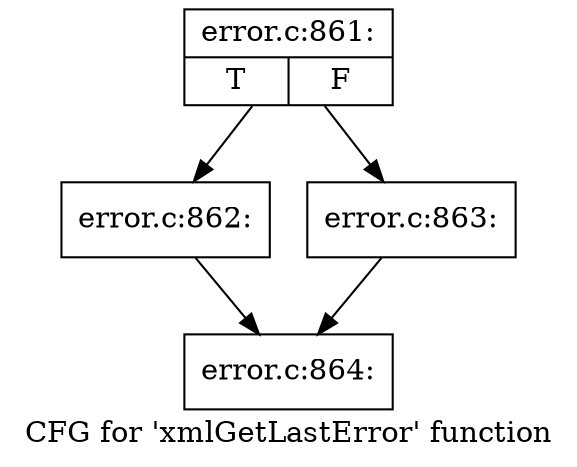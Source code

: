digraph "CFG for 'xmlGetLastError' function" {
	label="CFG for 'xmlGetLastError' function";

	Node0x45ffb00 [shape=record,label="{error.c:861:|{<s0>T|<s1>F}}"];
	Node0x45ffb00 -> Node0x4607670;
	Node0x45ffb00 -> Node0x46076c0;
	Node0x4607670 [shape=record,label="{error.c:862:}"];
	Node0x4607670 -> Node0x4607960;
	Node0x46076c0 [shape=record,label="{error.c:863:}"];
	Node0x46076c0 -> Node0x4607960;
	Node0x4607960 [shape=record,label="{error.c:864:}"];
}
